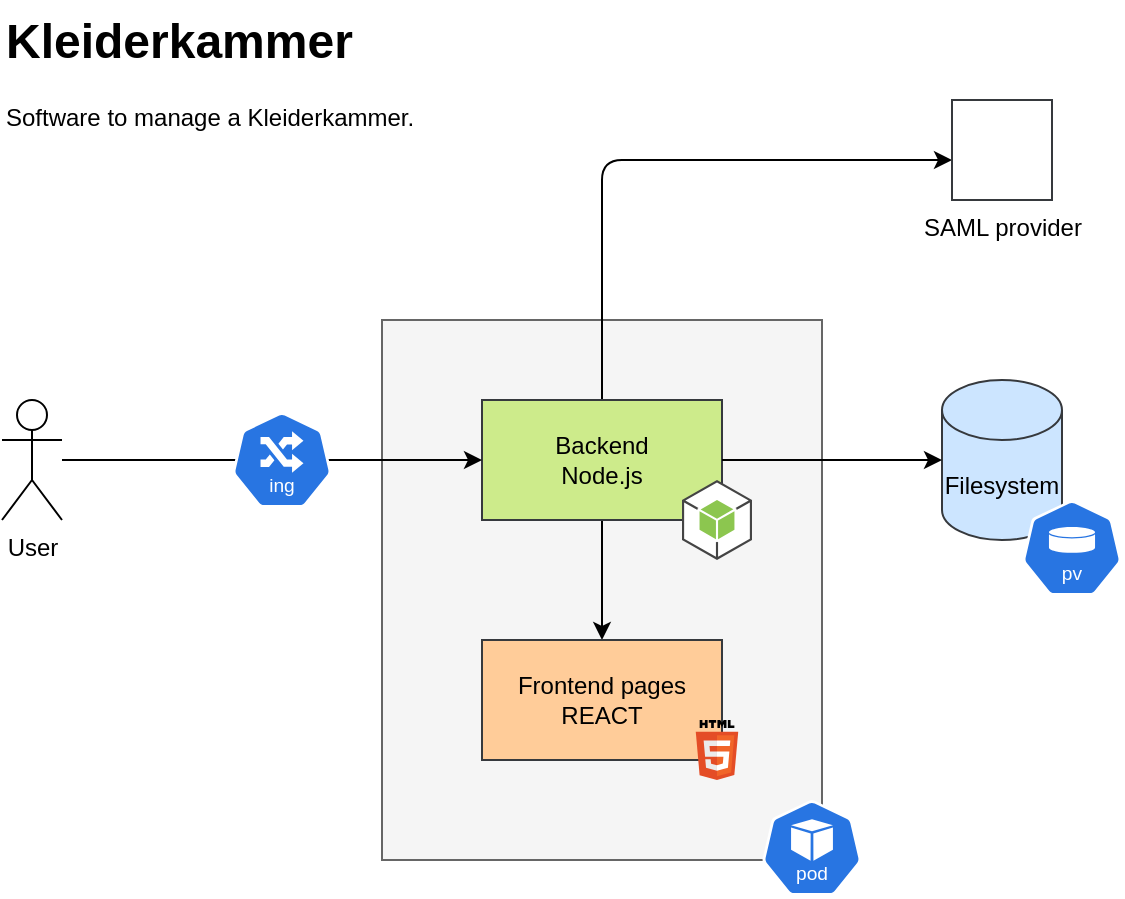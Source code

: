 <mxfile>
    <diagram id="Vf7jecLQ7AeWRQfc8Mls" name="Architecture">
        <mxGraphModel dx="654" dy="515" grid="1" gridSize="10" guides="1" tooltips="1" connect="1" arrows="1" fold="1" page="1" pageScale="1" pageWidth="827" pageHeight="1169" math="0" shadow="0">
            <root>
                <mxCell id="0"/>
                <mxCell id="1" parent="0"/>
                <mxCell id="15" value="" style="rounded=0;whiteSpace=wrap;html=1;fillColor=#f5f5f5;fontColor=#333333;strokeColor=#666666;" vertex="1" parent="1">
                    <mxGeometry x="230" y="200" width="220" height="270" as="geometry"/>
                </mxCell>
                <mxCell id="2" value="&lt;h1 style=&quot;margin-top: 0px;&quot;&gt;Kleiderkammer&lt;/h1&gt;&lt;p&gt;Software to manage a Kleiderkammer.&lt;/p&gt;" style="text;html=1;whiteSpace=wrap;overflow=hidden;rounded=0;" parent="1" vertex="1">
                    <mxGeometry x="40" y="40" width="280" height="80" as="geometry"/>
                </mxCell>
                <mxCell id="9" value="" style="edgeStyle=none;html=1;entryX=0.5;entryY=0;entryDx=0;entryDy=0;" parent="1" source="3" target="7" edge="1">
                    <mxGeometry relative="1" as="geometry"/>
                </mxCell>
                <mxCell id="12" style="edgeStyle=orthogonalEdgeStyle;html=1;" parent="1" source="3" target="11" edge="1">
                    <mxGeometry relative="1" as="geometry">
                        <Array as="points">
                            <mxPoint x="340" y="120"/>
                        </Array>
                    </mxGeometry>
                </mxCell>
                <mxCell id="3" value="Backend&lt;div&gt;Node.js&lt;/div&gt;" style="rounded=0;whiteSpace=wrap;html=1;fillColor=#cdeb8b;strokeColor=#36393d;" parent="1" vertex="1">
                    <mxGeometry x="280" y="240" width="120" height="60" as="geometry"/>
                </mxCell>
                <mxCell id="14" style="edgeStyle=none;html=1;entryX=0;entryY=0.5;entryDx=0;entryDy=0;" parent="1" source="4" target="3" edge="1">
                    <mxGeometry relative="1" as="geometry"/>
                </mxCell>
                <mxCell id="4" value="User" style="shape=umlActor;verticalLabelPosition=bottom;verticalAlign=top;html=1;outlineConnect=0;" parent="1" vertex="1">
                    <mxGeometry x="40" y="240" width="30" height="60" as="geometry"/>
                </mxCell>
                <mxCell id="5" value="" style="outlineConnect=0;dashed=0;verticalLabelPosition=bottom;verticalAlign=top;align=center;html=1;shape=mxgraph.aws3.android;fillColor=#8CC64F;gradientColor=none;" parent="1" vertex="1">
                    <mxGeometry x="380" y="280" width="35" height="40" as="geometry"/>
                </mxCell>
                <mxCell id="7" value="Frontend pages&lt;div&gt;REACT&lt;/div&gt;" style="rounded=0;whiteSpace=wrap;html=1;fillColor=#ffcc99;strokeColor=#36393d;" parent="1" vertex="1">
                    <mxGeometry x="280" y="360" width="120" height="60" as="geometry"/>
                </mxCell>
                <mxCell id="8" value="" style="dashed=0;outlineConnect=0;html=1;align=center;labelPosition=center;verticalLabelPosition=bottom;verticalAlign=top;shape=mxgraph.weblogos.html5" parent="1" vertex="1">
                    <mxGeometry x="386.88" y="400" width="21.24" height="30" as="geometry"/>
                </mxCell>
                <mxCell id="10" value="Filesystem" style="shape=cylinder3;whiteSpace=wrap;html=1;boundedLbl=1;backgroundOutline=1;size=15;fillColor=#cce5ff;strokeColor=#36393d;" parent="1" vertex="1">
                    <mxGeometry x="510" y="230" width="60" height="80" as="geometry"/>
                </mxCell>
                <mxCell id="11" value="SAML provider" style="sketch=0;verticalLabelPosition=bottom;sketch=0;aspect=fixed;html=1;verticalAlign=top;strokeColor=#36393d;fillColor=default;align=center;outlineConnect=0;pointerEvents=1;shape=mxgraph.citrix2.authentication_oidc;" parent="1" vertex="1">
                    <mxGeometry x="515" y="90" width="50" height="50" as="geometry"/>
                </mxCell>
                <mxCell id="13" style="edgeStyle=none;html=1;entryX=0;entryY=0.5;entryDx=0;entryDy=0;entryPerimeter=0;" parent="1" source="3" target="10" edge="1">
                    <mxGeometry relative="1" as="geometry"/>
                </mxCell>
                <mxCell id="16" value="" style="aspect=fixed;sketch=0;html=1;dashed=0;whitespace=wrap;verticalLabelPosition=bottom;verticalAlign=top;fillColor=#2875E2;strokeColor=#ffffff;points=[[0.005,0.63,0],[0.1,0.2,0],[0.9,0.2,0],[0.5,0,0],[0.995,0.63,0],[0.72,0.99,0],[0.5,1,0],[0.28,0.99,0]];shape=mxgraph.kubernetes.icon2;kubernetesLabel=1;prIcon=pod" vertex="1" parent="1">
                    <mxGeometry x="420" y="440" width="50" height="48" as="geometry"/>
                </mxCell>
                <mxCell id="17" value="" style="aspect=fixed;sketch=0;html=1;dashed=0;whitespace=wrap;verticalLabelPosition=bottom;verticalAlign=top;fillColor=#2875E2;strokeColor=#ffffff;points=[[0.005,0.63,0],[0.1,0.2,0],[0.9,0.2,0],[0.5,0,0],[0.995,0.63,0],[0.72,0.99,0],[0.5,1,0],[0.28,0.99,0]];shape=mxgraph.kubernetes.icon2;kubernetesLabel=1;prIcon=ing" vertex="1" parent="1">
                    <mxGeometry x="155" y="246" width="50" height="48" as="geometry"/>
                </mxCell>
                <mxCell id="18" value="" style="aspect=fixed;sketch=0;html=1;dashed=0;whitespace=wrap;verticalLabelPosition=bottom;verticalAlign=top;fillColor=#2875E2;strokeColor=#ffffff;points=[[0.005,0.63,0],[0.1,0.2,0],[0.9,0.2,0],[0.5,0,0],[0.995,0.63,0],[0.72,0.99,0],[0.5,1,0],[0.28,0.99,0]];shape=mxgraph.kubernetes.icon2;kubernetesLabel=1;prIcon=pv" vertex="1" parent="1">
                    <mxGeometry x="550" y="290" width="50" height="48" as="geometry"/>
                </mxCell>
            </root>
        </mxGraphModel>
    </diagram>
</mxfile>